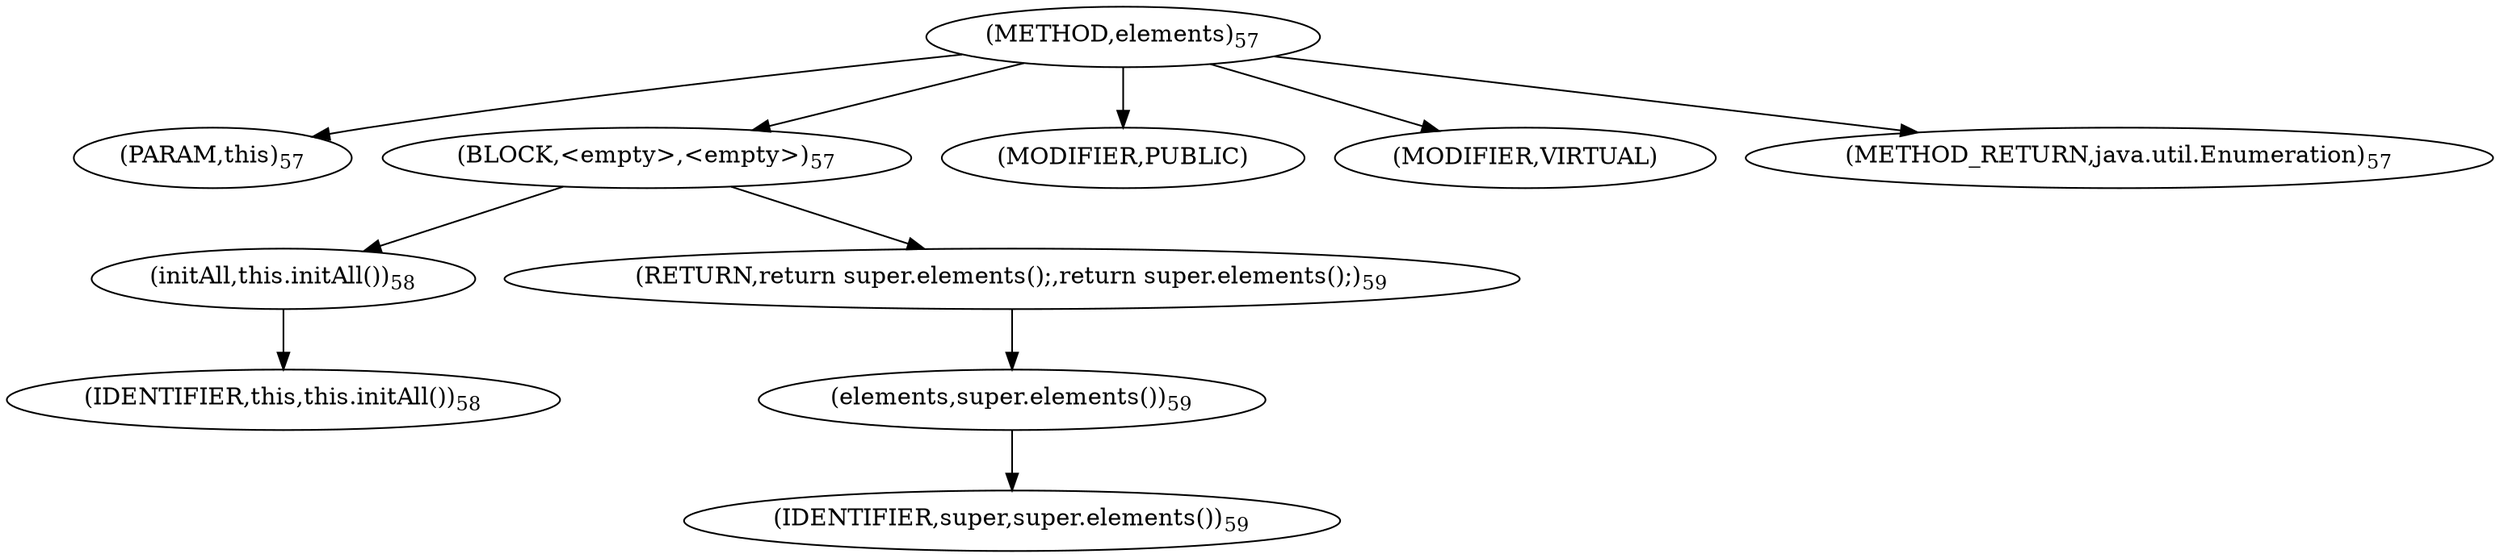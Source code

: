 digraph "elements" {  
"93" [label = <(METHOD,elements)<SUB>57</SUB>> ]
"6" [label = <(PARAM,this)<SUB>57</SUB>> ]
"94" [label = <(BLOCK,&lt;empty&gt;,&lt;empty&gt;)<SUB>57</SUB>> ]
"95" [label = <(initAll,this.initAll())<SUB>58</SUB>> ]
"5" [label = <(IDENTIFIER,this,this.initAll())<SUB>58</SUB>> ]
"96" [label = <(RETURN,return super.elements();,return super.elements();)<SUB>59</SUB>> ]
"97" [label = <(elements,super.elements())<SUB>59</SUB>> ]
"98" [label = <(IDENTIFIER,super,super.elements())<SUB>59</SUB>> ]
"99" [label = <(MODIFIER,PUBLIC)> ]
"100" [label = <(MODIFIER,VIRTUAL)> ]
"101" [label = <(METHOD_RETURN,java.util.Enumeration)<SUB>57</SUB>> ]
  "93" -> "6" 
  "93" -> "94" 
  "93" -> "99" 
  "93" -> "100" 
  "93" -> "101" 
  "94" -> "95" 
  "94" -> "96" 
  "95" -> "5" 
  "96" -> "97" 
  "97" -> "98" 
}
